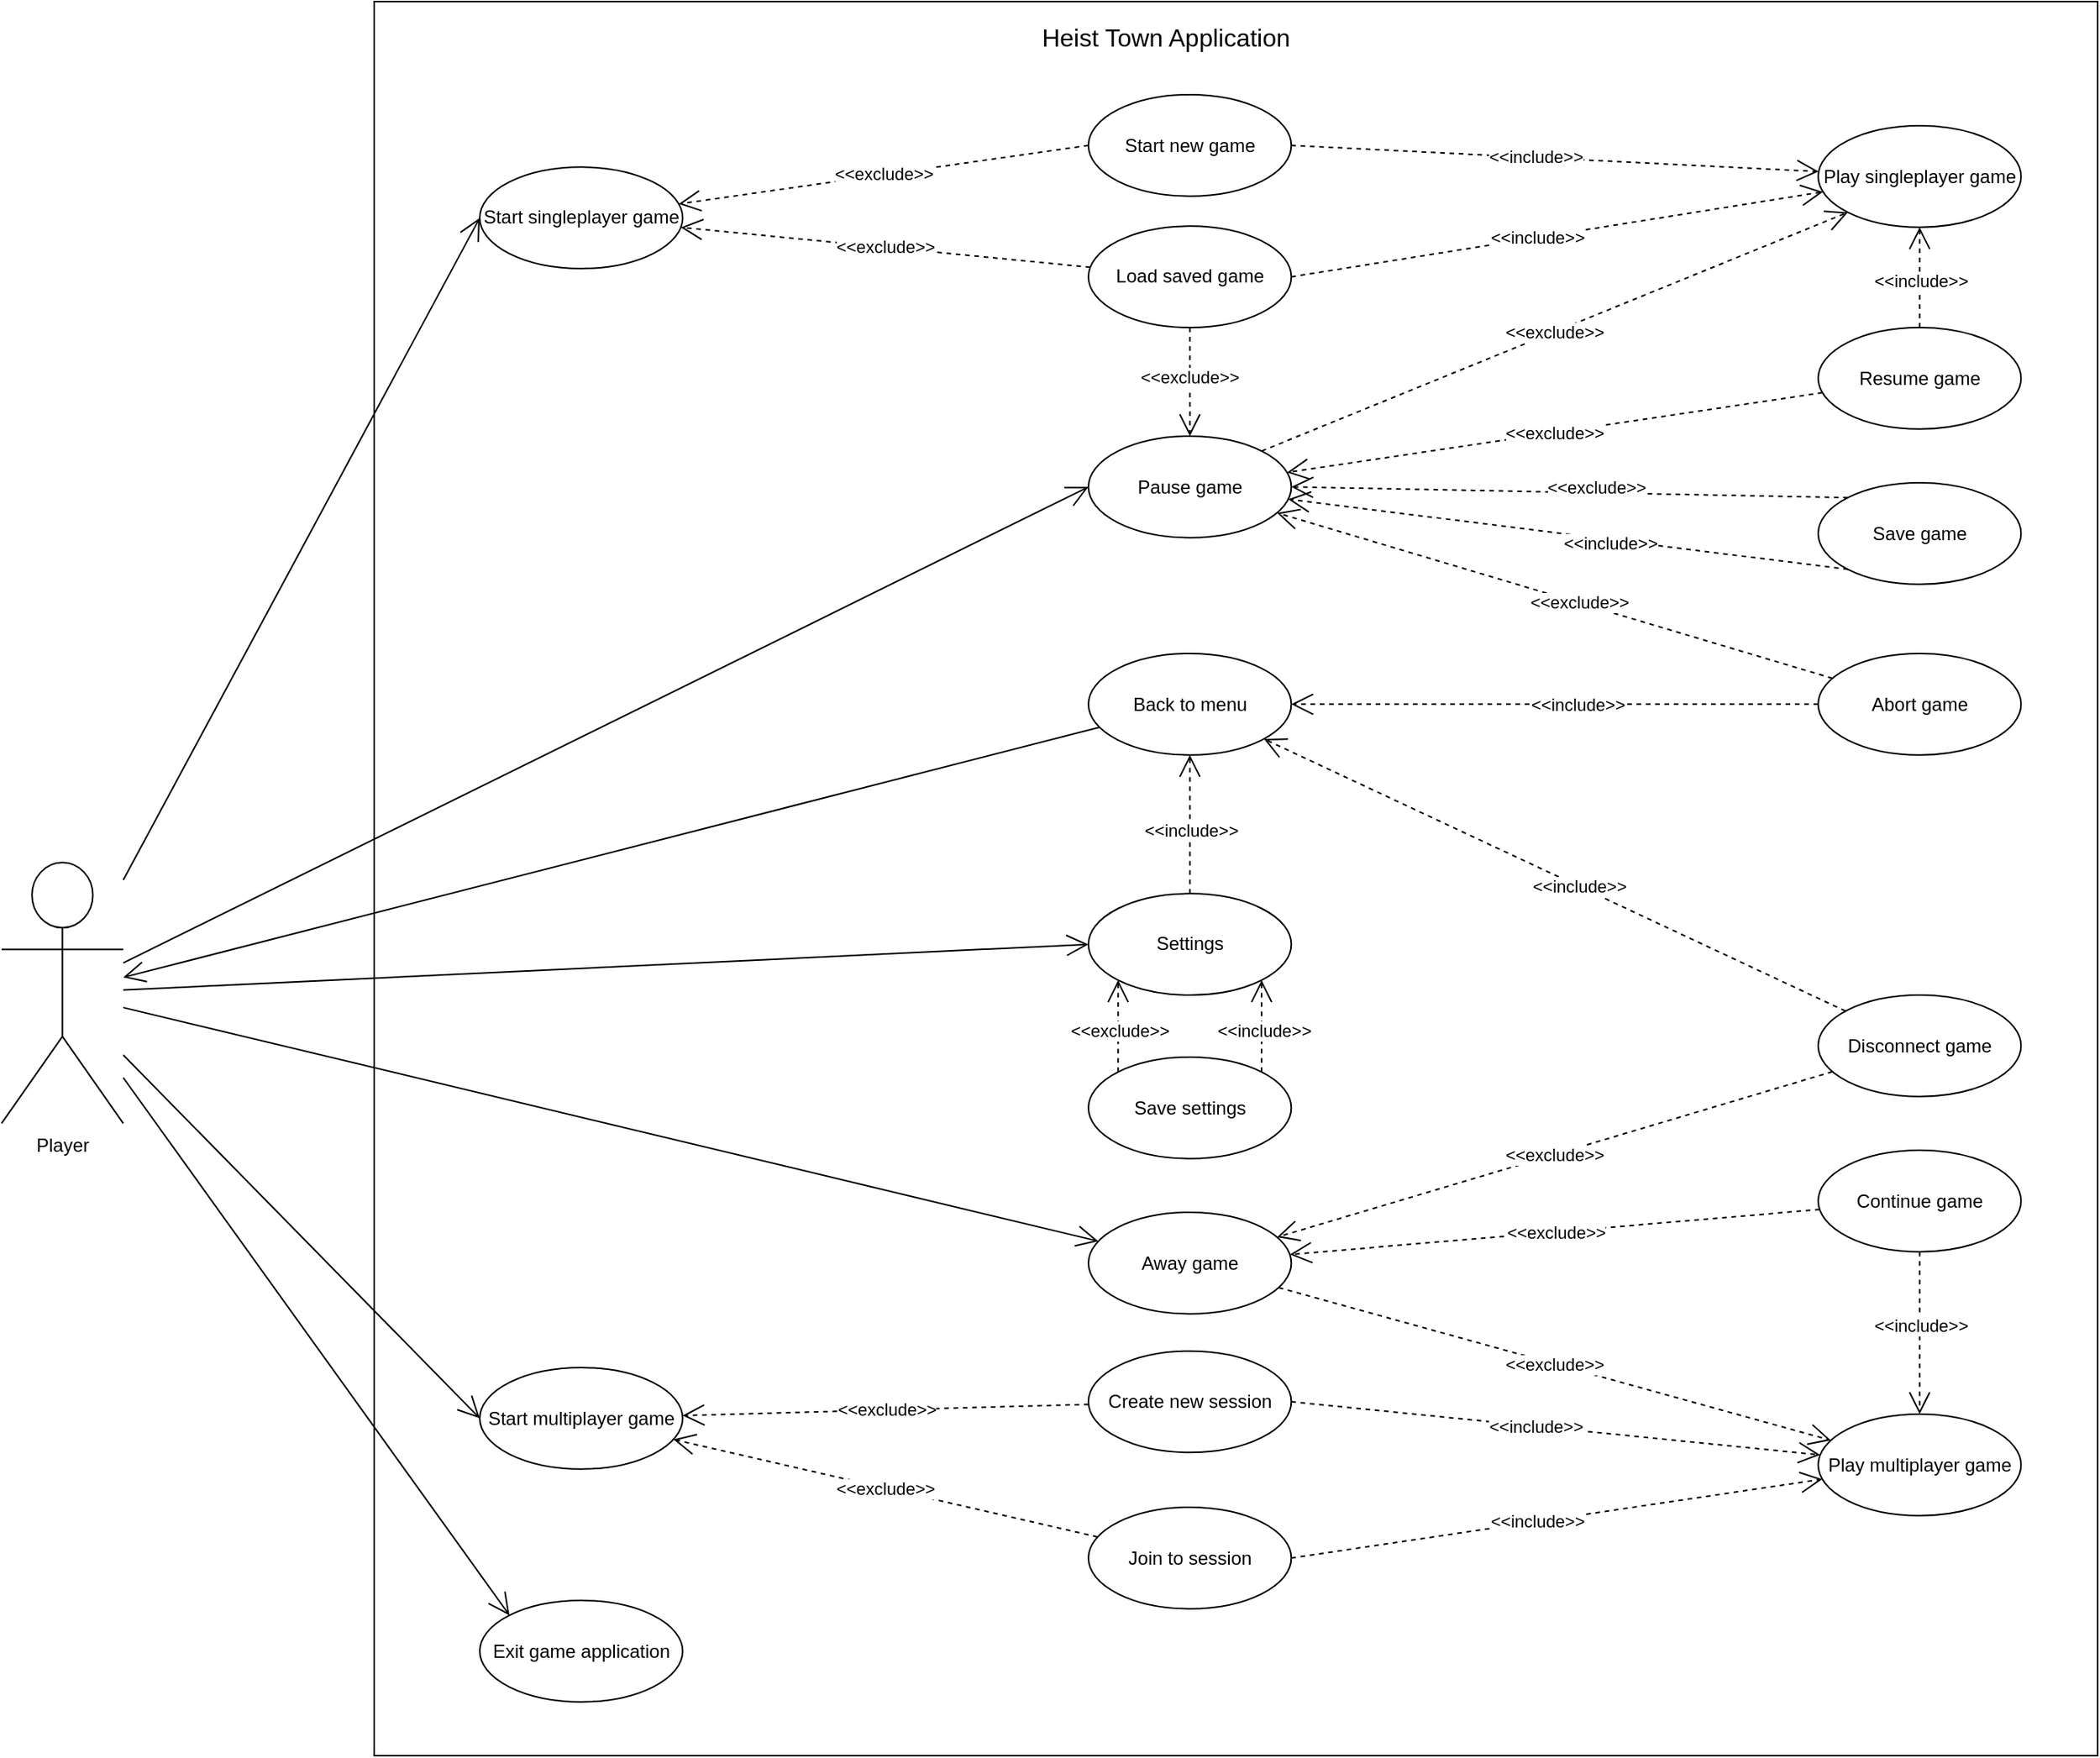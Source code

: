 <mxfile version="18.0.6" type="device"><diagram id="OFNCjv3M_vU0Cnj-4Xob" name="Page-1"><mxGraphModel dx="1469" dy="913" grid="1" gridSize="10" guides="1" tooltips="1" connect="1" arrows="1" fold="1" page="1" pageScale="1" pageWidth="827" pageHeight="1169" math="0" shadow="0"><root><mxCell id="0"/><mxCell id="1" parent="0"/><mxCell id="XBycMvmKAfTvKJ7PQ768-34" value="" style="rounded=0;whiteSpace=wrap;html=1;fillColor=none;" parent="1" vertex="1"><mxGeometry x="280" y="20" width="1110" height="1130" as="geometry"/></mxCell><mxCell id="hmJ5x-_wfvUp_eUZU1uf-2" value="Heist Town Application" style="text;html=1;strokeColor=none;fillColor=none;align=center;verticalAlign=middle;whiteSpace=wrap;rounded=0;fontSize=16;" parent="1" vertex="1"><mxGeometry x="692.002" y="33.333" width="196.001" height="18.667" as="geometry"/></mxCell><mxCell id="hmJ5x-_wfvUp_eUZU1uf-3" value="Player" style="shape=umlActor;verticalLabelPosition=bottom;labelBackgroundColor=#ffffff;verticalAlign=top;html=1;outlineConnect=0;fillColor=none;align=center;" parent="1" vertex="1"><mxGeometry x="40" y="574.667" width="78.4" height="168" as="geometry"/></mxCell><mxCell id="hmJ5x-_wfvUp_eUZU1uf-7" value="Start singleplayer game" style="ellipse;whiteSpace=wrap;html=1;fillColor=none;" parent="1" vertex="1"><mxGeometry x="348.001" y="126.667" width="130.667" height="65.333" as="geometry"/></mxCell><mxCell id="hmJ5x-_wfvUp_eUZU1uf-10" value="" style="endArrow=open;endFill=1;endSize=12;html=1;entryX=0;entryY=0.5;entryDx=0;entryDy=0;" parent="1" source="hmJ5x-_wfvUp_eUZU1uf-3" target="hmJ5x-_wfvUp_eUZU1uf-7" edge="1"><mxGeometry width="160" relative="1" as="geometry"><mxPoint x="239.734" y="397.333" as="sourcePoint"/><mxPoint x="389.068" y="397.333" as="targetPoint"/></mxGeometry></mxCell><mxCell id="hmJ5x-_wfvUp_eUZU1uf-11" value="Pause game" style="ellipse;whiteSpace=wrap;html=1;fillColor=none;" parent="1" vertex="1"><mxGeometry x="740.012" y="299.997" width="130.667" height="65.333" as="geometry"/></mxCell><mxCell id="hmJ5x-_wfvUp_eUZU1uf-12" value="" style="endArrow=open;endFill=1;endSize=12;html=1;entryX=0;entryY=0.5;entryDx=0;entryDy=0;" parent="1" source="hmJ5x-_wfvUp_eUZU1uf-3" target="hmJ5x-_wfvUp_eUZU1uf-11" edge="1"><mxGeometry width="160" relative="1" as="geometry"><mxPoint x="342.401" y="444" as="sourcePoint"/><mxPoint x="491.735" y="444" as="targetPoint"/></mxGeometry></mxCell><mxCell id="hmJ5x-_wfvUp_eUZU1uf-13" value="Resume game" style="ellipse;whiteSpace=wrap;html=1;fillColor=none;" parent="1" vertex="1"><mxGeometry x="1210.006" y="229.997" width="130.667" height="65.333" as="geometry"/></mxCell><mxCell id="hmJ5x-_wfvUp_eUZU1uf-18" value="&amp;lt;&amp;lt;exclude&amp;gt;&amp;gt;" style="endArrow=open;endSize=12;dashed=1;html=1;entryX=0;entryY=1;entryDx=0;entryDy=0;exitX=1;exitY=0;exitDx=0;exitDy=0;" parent="1" source="hmJ5x-_wfvUp_eUZU1uf-11" target="hmJ5x-_wfvUp_eUZU1uf-29" edge="1"><mxGeometry width="160" relative="1" as="geometry"><mxPoint x="426.401" y="453.333" as="sourcePoint"/><mxPoint x="529.068" y="630.667" as="targetPoint"/></mxGeometry></mxCell><mxCell id="hmJ5x-_wfvUp_eUZU1uf-20" value="Abort game" style="ellipse;whiteSpace=wrap;html=1;fillColor=none;" parent="1" vertex="1"><mxGeometry x="1210.002" y="440" width="130.667" height="65.333" as="geometry"/></mxCell><mxCell id="hmJ5x-_wfvUp_eUZU1uf-22" value="&amp;lt;&amp;lt;exclude&amp;gt;&amp;gt;" style="endArrow=open;endSize=12;dashed=1;html=1;" parent="1" source="hmJ5x-_wfvUp_eUZU1uf-20" target="hmJ5x-_wfvUp_eUZU1uf-11" edge="1"><mxGeometry x="-0.08" width="160" relative="1" as="geometry"><mxPoint x="553.335" y="490.667" as="sourcePoint"/><mxPoint x="547.735" y="434.667" as="targetPoint"/><mxPoint x="1" as="offset"/></mxGeometry></mxCell><mxCell id="hmJ5x-_wfvUp_eUZU1uf-23" value="&amp;lt;&amp;lt;exclude&amp;gt;&amp;gt;" style="endArrow=open;endSize=12;dashed=1;html=1;" parent="1" source="hmJ5x-_wfvUp_eUZU1uf-13" target="hmJ5x-_wfvUp_eUZU1uf-11" edge="1"><mxGeometry width="160" relative="1" as="geometry"><mxPoint x="594.402" y="514" as="sourcePoint"/><mxPoint x="519.735" y="462.667" as="targetPoint"/></mxGeometry></mxCell><mxCell id="hmJ5x-_wfvUp_eUZU1uf-24" value="Back to menu" style="ellipse;whiteSpace=wrap;html=1;fillColor=none;" parent="1" vertex="1"><mxGeometry x="740.006" y="439.997" width="130.667" height="65.333" as="geometry"/></mxCell><mxCell id="hmJ5x-_wfvUp_eUZU1uf-28" value="&amp;lt;&amp;lt;include&amp;gt;&amp;gt;" style="endArrow=open;endSize=12;dashed=1;html=1;" parent="1" source="hmJ5x-_wfvUp_eUZU1uf-20" target="hmJ5x-_wfvUp_eUZU1uf-24" edge="1"><mxGeometry x="-0.08" width="160" relative="1" as="geometry"><mxPoint x="622.412" y="784.667" as="sourcePoint"/><mxPoint x="697.078" y="784.667" as="targetPoint"/><mxPoint x="1" as="offset"/></mxGeometry></mxCell><mxCell id="hmJ5x-_wfvUp_eUZU1uf-29" value="Play singleplayer game" style="ellipse;whiteSpace=wrap;html=1;fillColor=none;" parent="1" vertex="1"><mxGeometry x="1210.006" y="100.0" width="130.667" height="65.333" as="geometry"/></mxCell><mxCell id="hmJ5x-_wfvUp_eUZU1uf-30" value="&amp;lt;&amp;lt;include&amp;gt;&amp;gt;" style="endArrow=open;endSize=12;dashed=1;html=1;exitX=1;exitY=0.5;exitDx=0;exitDy=0;" parent="1" source="XBycMvmKAfTvKJ7PQ768-19" target="hmJ5x-_wfvUp_eUZU1uf-29" edge="1"><mxGeometry x="-0.08" width="160" relative="1" as="geometry"><mxPoint x="510.402" y="369.333" as="sourcePoint"/><mxPoint x="532.651" y="416.883" as="targetPoint"/><mxPoint x="1" as="offset"/></mxGeometry></mxCell><mxCell id="hmJ5x-_wfvUp_eUZU1uf-33" value="Settings" style="ellipse;whiteSpace=wrap;html=1;fillColor=none;" parent="1" vertex="1"><mxGeometry x="740.011" y="594.673" width="130.667" height="65.333" as="geometry"/></mxCell><mxCell id="hmJ5x-_wfvUp_eUZU1uf-34" value="" style="endArrow=open;endFill=1;endSize=12;html=1;entryX=0;entryY=0.5;entryDx=0;entryDy=0;" parent="1" source="hmJ5x-_wfvUp_eUZU1uf-3" target="hmJ5x-_wfvUp_eUZU1uf-33" edge="1"><mxGeometry width="160" relative="1" as="geometry"><mxPoint x="174.4" y="515.085" as="sourcePoint"/><mxPoint x="361.068" y="467.333" as="targetPoint"/></mxGeometry></mxCell><mxCell id="hmJ5x-_wfvUp_eUZU1uf-35" value="&amp;lt;&amp;lt;include&amp;gt;&amp;gt;" style="endArrow=open;endSize=12;dashed=1;html=1;" parent="1" source="hmJ5x-_wfvUp_eUZU1uf-33" target="hmJ5x-_wfvUp_eUZU1uf-24" edge="1"><mxGeometry x="-0.08" width="160" relative="1" as="geometry"><mxPoint x="491.735" y="542" as="sourcePoint"/><mxPoint x="566.402" y="542" as="targetPoint"/><mxPoint x="1" as="offset"/></mxGeometry></mxCell><mxCell id="hmJ5x-_wfvUp_eUZU1uf-37" value="&amp;lt;&amp;lt;include&amp;gt;&amp;gt;" style="endArrow=open;endSize=12;dashed=1;html=1;exitX=0.5;exitY=0;exitDx=0;exitDy=0;entryX=0.5;entryY=1;entryDx=0;entryDy=0;" parent="1" source="hmJ5x-_wfvUp_eUZU1uf-13" target="hmJ5x-_wfvUp_eUZU1uf-29" edge="1"><mxGeometry x="-0.08" width="160" relative="1" as="geometry"><mxPoint x="635.478" y="374" as="sourcePoint"/><mxPoint x="711.078" y="374" as="targetPoint"/><mxPoint x="1" as="offset"/></mxGeometry></mxCell><mxCell id="hmJ5x-_wfvUp_eUZU1uf-39" value="Exit game application" style="ellipse;whiteSpace=wrap;html=1;fillColor=none;" parent="1" vertex="1"><mxGeometry x="348.001" y="1049.997" width="130.667" height="65.333" as="geometry"/></mxCell><mxCell id="hmJ5x-_wfvUp_eUZU1uf-40" value="" style="endArrow=open;endFill=1;endSize=12;html=1;entryX=0;entryY=0;entryDx=0;entryDy=0;" parent="1" source="hmJ5x-_wfvUp_eUZU1uf-3" target="hmJ5x-_wfvUp_eUZU1uf-39" edge="1"><mxGeometry width="160" relative="1" as="geometry"><mxPoint x="62.4" y="628.507" as="sourcePoint"/><mxPoint x="361.068" y="980.667" as="targetPoint"/></mxGeometry></mxCell><mxCell id="XBycMvmKAfTvKJ7PQ768-7" value="Save settings" style="ellipse;whiteSpace=wrap;html=1;fillColor=none;" parent="1" vertex="1"><mxGeometry x="740.001" y="700.003" width="130.667" height="65.333" as="geometry"/></mxCell><mxCell id="XBycMvmKAfTvKJ7PQ768-8" value="&amp;lt;&amp;lt;include&amp;gt;&amp;gt;" style="endArrow=open;endSize=12;dashed=1;html=1;exitX=1;exitY=0;exitDx=0;exitDy=0;entryX=1;entryY=1;entryDx=0;entryDy=0;" parent="1" source="XBycMvmKAfTvKJ7PQ768-7" target="hmJ5x-_wfvUp_eUZU1uf-33" edge="1"><mxGeometry x="-0.08" width="160" relative="1" as="geometry"><mxPoint x="495.468" y="747.333" as="sourcePoint"/><mxPoint x="540" y="840" as="targetPoint"/><mxPoint x="1" as="offset"/></mxGeometry></mxCell><mxCell id="XBycMvmKAfTvKJ7PQ768-9" value="&amp;lt;&amp;lt;exclude&amp;gt;&amp;gt;" style="endArrow=open;endSize=12;dashed=1;html=1;exitX=0;exitY=0;exitDx=0;exitDy=0;entryX=0;entryY=1;entryDx=0;entryDy=0;" parent="1" source="XBycMvmKAfTvKJ7PQ768-7" target="hmJ5x-_wfvUp_eUZU1uf-33" edge="1"><mxGeometry x="-0.08" width="160" relative="1" as="geometry"><mxPoint x="426.401" y="630.667" as="sourcePoint"/><mxPoint x="380" y="770" as="targetPoint"/><mxPoint x="1" as="offset"/></mxGeometry></mxCell><mxCell id="XBycMvmKAfTvKJ7PQ768-10" value="Start multiplayer game" style="ellipse;whiteSpace=wrap;html=1;fillColor=none;" parent="1" vertex="1"><mxGeometry x="348.001" y="899.997" width="130.667" height="65.333" as="geometry"/></mxCell><mxCell id="XBycMvmKAfTvKJ7PQ768-11" value="" style="endArrow=open;endFill=1;endSize=12;html=1;entryX=0;entryY=0.5;entryDx=0;entryDy=0;" parent="1" source="hmJ5x-_wfvUp_eUZU1uf-3" target="XBycMvmKAfTvKJ7PQ768-10" edge="1"><mxGeometry width="160" relative="1" as="geometry"><mxPoint x="90.4" y="617.704" as="sourcePoint"/><mxPoint x="361.068" y="467.333" as="targetPoint"/></mxGeometry></mxCell><mxCell id="XBycMvmKAfTvKJ7PQ768-12" value="Create new session" style="ellipse;whiteSpace=wrap;html=1;fillColor=none;" parent="1" vertex="1"><mxGeometry x="740.002" y="889.33" width="130.667" height="65.333" as="geometry"/></mxCell><mxCell id="XBycMvmKAfTvKJ7PQ768-14" value="Join to session" style="ellipse;whiteSpace=wrap;html=1;fillColor=none;" parent="1" vertex="1"><mxGeometry x="740.002" y="989.997" width="130.667" height="65.333" as="geometry"/></mxCell><mxCell id="XBycMvmKAfTvKJ7PQ768-15" value="&amp;lt;&amp;lt;include&amp;gt;&amp;gt;" style="endArrow=open;endSize=12;dashed=1;html=1;exitX=1;exitY=0.5;exitDx=0;exitDy=0;" parent="1" source="XBycMvmKAfTvKJ7PQ768-12" target="M9yUjizenyM44AcIPz6--1" edge="1"><mxGeometry x="-0.08" width="160" relative="1" as="geometry"><mxPoint x="811.745" y="296" as="sourcePoint"/><mxPoint x="1190.68" y="352" as="targetPoint"/><mxPoint x="1" as="offset"/></mxGeometry></mxCell><mxCell id="XBycMvmKAfTvKJ7PQ768-16" value="&amp;lt;&amp;lt;include&amp;gt;&amp;gt;" style="endArrow=open;endSize=12;dashed=1;html=1;exitX=1;exitY=0.5;exitDx=0;exitDy=0;" parent="1" source="XBycMvmKAfTvKJ7PQ768-14" target="M9yUjizenyM44AcIPz6--1" edge="1"><mxGeometry x="-0.08" width="160" relative="1" as="geometry"><mxPoint x="976.012" y="361.333" as="sourcePoint"/><mxPoint x="1187.88" y="356.667" as="targetPoint"/><mxPoint x="1" as="offset"/></mxGeometry></mxCell><mxCell id="XBycMvmKAfTvKJ7PQ768-17" value="&amp;lt;&amp;lt;exclude&amp;gt;&amp;gt;" style="endArrow=open;endSize=12;dashed=1;html=1;" parent="1" source="XBycMvmKAfTvKJ7PQ768-14" target="XBycMvmKAfTvKJ7PQ768-10" edge="1"><mxGeometry width="160" relative="1" as="geometry"><mxPoint x="1097.815" y="655.568" as="sourcePoint"/><mxPoint x="956.876" y="599.099" as="targetPoint"/></mxGeometry></mxCell><mxCell id="XBycMvmKAfTvKJ7PQ768-18" value="&amp;lt;&amp;lt;exclude&amp;gt;&amp;gt;" style="endArrow=open;endSize=12;dashed=1;html=1;" parent="1" source="XBycMvmKAfTvKJ7PQ768-12" target="XBycMvmKAfTvKJ7PQ768-10" edge="1"><mxGeometry x="-0.001" width="160" relative="1" as="geometry"><mxPoint x="850.356" y="451.453" as="sourcePoint"/><mxPoint x="793.558" y="439.343" as="targetPoint"/><mxPoint as="offset"/></mxGeometry></mxCell><mxCell id="XBycMvmKAfTvKJ7PQ768-19" value="Load saved game" style="ellipse;whiteSpace=wrap;html=1;fillColor=none;" parent="1" vertex="1"><mxGeometry x="740.002" y="164.66" width="130.667" height="65.333" as="geometry"/></mxCell><mxCell id="XBycMvmKAfTvKJ7PQ768-20" value="Start new game" style="ellipse;whiteSpace=wrap;html=1;fillColor=none;" parent="1" vertex="1"><mxGeometry x="740.002" y="80.003" width="130.667" height="65.333" as="geometry"/></mxCell><mxCell id="XBycMvmKAfTvKJ7PQ768-22" value="&amp;lt;&amp;lt;include&amp;gt;&amp;gt;" style="endArrow=open;endSize=12;dashed=1;html=1;exitX=1;exitY=0.5;exitDx=0;exitDy=0;" parent="1" source="XBycMvmKAfTvKJ7PQ768-20" target="hmJ5x-_wfvUp_eUZU1uf-29" edge="1"><mxGeometry x="-0.08" width="160" relative="1" as="geometry"><mxPoint x="684.002" y="206" as="sourcePoint"/><mxPoint x="870.67" y="262" as="targetPoint"/><mxPoint x="1" as="offset"/></mxGeometry></mxCell><mxCell id="XBycMvmKAfTvKJ7PQ768-23" value="&amp;lt;&amp;lt;exclude&amp;gt;&amp;gt;" style="endArrow=open;endSize=12;dashed=1;html=1;exitX=0;exitY=0.5;exitDx=0;exitDy=0;" parent="1" source="XBycMvmKAfTvKJ7PQ768-20" target="hmJ5x-_wfvUp_eUZU1uf-7" edge="1"><mxGeometry x="-0.001" width="160" relative="1" as="geometry"><mxPoint x="558.209" y="302.38" as="sourcePoint"/><mxPoint x="454.976" y="324.103" as="targetPoint"/><mxPoint as="offset"/></mxGeometry></mxCell><mxCell id="XBycMvmKAfTvKJ7PQ768-24" value="&amp;lt;&amp;lt;exclude&amp;gt;&amp;gt;" style="endArrow=open;endSize=12;dashed=1;html=1;" parent="1" source="XBycMvmKAfTvKJ7PQ768-19" target="hmJ5x-_wfvUp_eUZU1uf-7" edge="1"><mxGeometry x="-0.001" width="160" relative="1" as="geometry"><mxPoint x="553.335" y="131.333" as="sourcePoint"/><mxPoint x="442.244" y="183.611" as="targetPoint"/><mxPoint as="offset"/></mxGeometry></mxCell><mxCell id="XBycMvmKAfTvKJ7PQ768-25" value="Save game" style="ellipse;whiteSpace=wrap;html=1;fillColor=none;" parent="1" vertex="1"><mxGeometry x="1210.006" y="330.003" width="130.667" height="65.333" as="geometry"/></mxCell><mxCell id="XBycMvmKAfTvKJ7PQ768-26" value="&amp;lt;&amp;lt;exclude&amp;gt;&amp;gt;" style="endArrow=open;endSize=12;dashed=1;html=1;exitX=0;exitY=0;exitDx=0;exitDy=0;entryX=1;entryY=0.5;entryDx=0;entryDy=0;" parent="1" source="XBycMvmKAfTvKJ7PQ768-25" target="hmJ5x-_wfvUp_eUZU1uf-11" edge="1"><mxGeometry x="-0.096" y="-3" width="160" relative="1" as="geometry"><mxPoint x="899.139" y="584.235" as="sourcePoint"/><mxPoint x="774.067" y="499.765" as="targetPoint"/><mxPoint as="offset"/></mxGeometry></mxCell><mxCell id="XBycMvmKAfTvKJ7PQ768-27" value="&amp;lt;&amp;lt;include&amp;gt;&amp;gt;" style="endArrow=open;endSize=12;dashed=1;html=1;exitX=0;exitY=1;exitDx=0;exitDy=0;" parent="1" source="XBycMvmKAfTvKJ7PQ768-25" target="hmJ5x-_wfvUp_eUZU1uf-11" edge="1"><mxGeometry x="-0.151" y="2" width="160" relative="1" as="geometry"><mxPoint x="814.669" y="621.333" as="sourcePoint"/><mxPoint x="862.049" y="767.261" as="targetPoint"/><mxPoint as="offset"/></mxGeometry></mxCell><mxCell id="XBycMvmKAfTvKJ7PQ768-28" value="&amp;lt;&amp;lt;exclude&amp;gt;&amp;gt;" style="endArrow=open;endSize=12;dashed=1;html=1;" parent="1" source="XBycMvmKAfTvKJ7PQ768-19" target="hmJ5x-_wfvUp_eUZU1uf-11" edge="1"><mxGeometry x="-0.072" width="160" relative="1" as="geometry"><mxPoint x="784.315" y="631.194" as="sourcePoint"/><mxPoint x="665.335" y="201.333" as="targetPoint"/><mxPoint as="offset"/></mxGeometry></mxCell><mxCell id="XBycMvmKAfTvKJ7PQ768-29" value="" style="endArrow=open;endFill=1;endSize=12;html=1;" parent="1" source="hmJ5x-_wfvUp_eUZU1uf-24" target="hmJ5x-_wfvUp_eUZU1uf-3" edge="1"><mxGeometry width="160" relative="1" as="geometry"><mxPoint x="329.334" y="971.333" as="sourcePoint"/><mxPoint x="90.4" y="660.975" as="targetPoint"/></mxGeometry></mxCell><mxCell id="M9yUjizenyM44AcIPz6--1" value="Play multiplayer game" style="ellipse;whiteSpace=wrap;html=1;fillColor=none;" vertex="1" parent="1"><mxGeometry x="1210.006" y="930" width="130.667" height="65.333" as="geometry"/></mxCell><mxCell id="M9yUjizenyM44AcIPz6--2" value="Away game" style="ellipse;whiteSpace=wrap;html=1;fillColor=none;" vertex="1" parent="1"><mxGeometry x="740.012" y="799.997" width="130.667" height="65.333" as="geometry"/></mxCell><mxCell id="M9yUjizenyM44AcIPz6--3" value="Disconnect game" style="ellipse;whiteSpace=wrap;html=1;fillColor=none;" vertex="1" parent="1"><mxGeometry x="1210.002" y="660.007" width="130.667" height="65.333" as="geometry"/></mxCell><mxCell id="M9yUjizenyM44AcIPz6--4" value="&amp;lt;&amp;lt;exclude&amp;gt;&amp;gt;" style="endArrow=open;endSize=12;dashed=1;html=1;" edge="1" parent="1" source="M9yUjizenyM44AcIPz6--2" target="M9yUjizenyM44AcIPz6--1"><mxGeometry width="160" relative="1" as="geometry"><mxPoint x="1102.06" y="394.495" as="sourcePoint"/><mxPoint x="1418.626" y="255.505" as="targetPoint"/></mxGeometry></mxCell><mxCell id="M9yUjizenyM44AcIPz6--5" value="&amp;lt;&amp;lt;exclude&amp;gt;&amp;gt;" style="endArrow=open;endSize=12;dashed=1;html=1;" edge="1" parent="1" source="M9yUjizenyM44AcIPz6--3" target="M9yUjizenyM44AcIPz6--2"><mxGeometry width="160" relative="1" as="geometry"><mxPoint x="1402.985" y="362.424" as="sourcePoint"/><mxPoint x="1117.666" y="407.528" as="targetPoint"/></mxGeometry></mxCell><mxCell id="M9yUjizenyM44AcIPz6--6" value="&amp;lt;&amp;lt;include&amp;gt;&amp;gt;" style="endArrow=open;endSize=12;dashed=1;html=1;" edge="1" parent="1" source="M9yUjizenyM44AcIPz6--3" target="hmJ5x-_wfvUp_eUZU1uf-24"><mxGeometry x="-0.08" width="160" relative="1" as="geometry"><mxPoint x="1145.325" y="525.333" as="sourcePoint"/><mxPoint x="1145.33" y="810.007" as="targetPoint"/><mxPoint x="1" as="offset"/></mxGeometry></mxCell><mxCell id="M9yUjizenyM44AcIPz6--7" value="Continue game" style="ellipse;whiteSpace=wrap;html=1;fillColor=none;" vertex="1" parent="1"><mxGeometry x="1210.006" y="759.997" width="130.667" height="65.333" as="geometry"/></mxCell><mxCell id="M9yUjizenyM44AcIPz6--8" value="&amp;lt;&amp;lt;exclude&amp;gt;&amp;gt;" style="endArrow=open;endSize=12;dashed=1;html=1;" edge="1" parent="1" source="M9yUjizenyM44AcIPz6--7" target="M9yUjizenyM44AcIPz6--2"><mxGeometry width="160" relative="1" as="geometry"><mxPoint x="1235.336" y="684.497" as="sourcePoint"/><mxPoint x="1235.34" y="635.333" as="targetPoint"/></mxGeometry></mxCell><mxCell id="M9yUjizenyM44AcIPz6--9" value="&amp;lt;&amp;lt;include&amp;gt;&amp;gt;" style="endArrow=open;endSize=12;dashed=1;html=1;" edge="1" parent="1" source="M9yUjizenyM44AcIPz6--7" target="M9yUjizenyM44AcIPz6--1"><mxGeometry x="-0.08" width="160" relative="1" as="geometry"><mxPoint x="1284.552" y="854.147" as="sourcePoint"/><mxPoint x="1416.039" y="911.238" as="targetPoint"/><mxPoint x="1" as="offset"/></mxGeometry></mxCell><mxCell id="M9yUjizenyM44AcIPz6--10" value="" style="endArrow=open;endFill=1;endSize=12;html=1;" edge="1" parent="1" source="hmJ5x-_wfvUp_eUZU1uf-3" target="M9yUjizenyM44AcIPz6--2"><mxGeometry width="160" relative="1" as="geometry"><mxPoint x="128.4" y="648.418" as="sourcePoint"/><mxPoint x="750.002" y="327.333" as="targetPoint"/></mxGeometry></mxCell></root></mxGraphModel></diagram></mxfile>